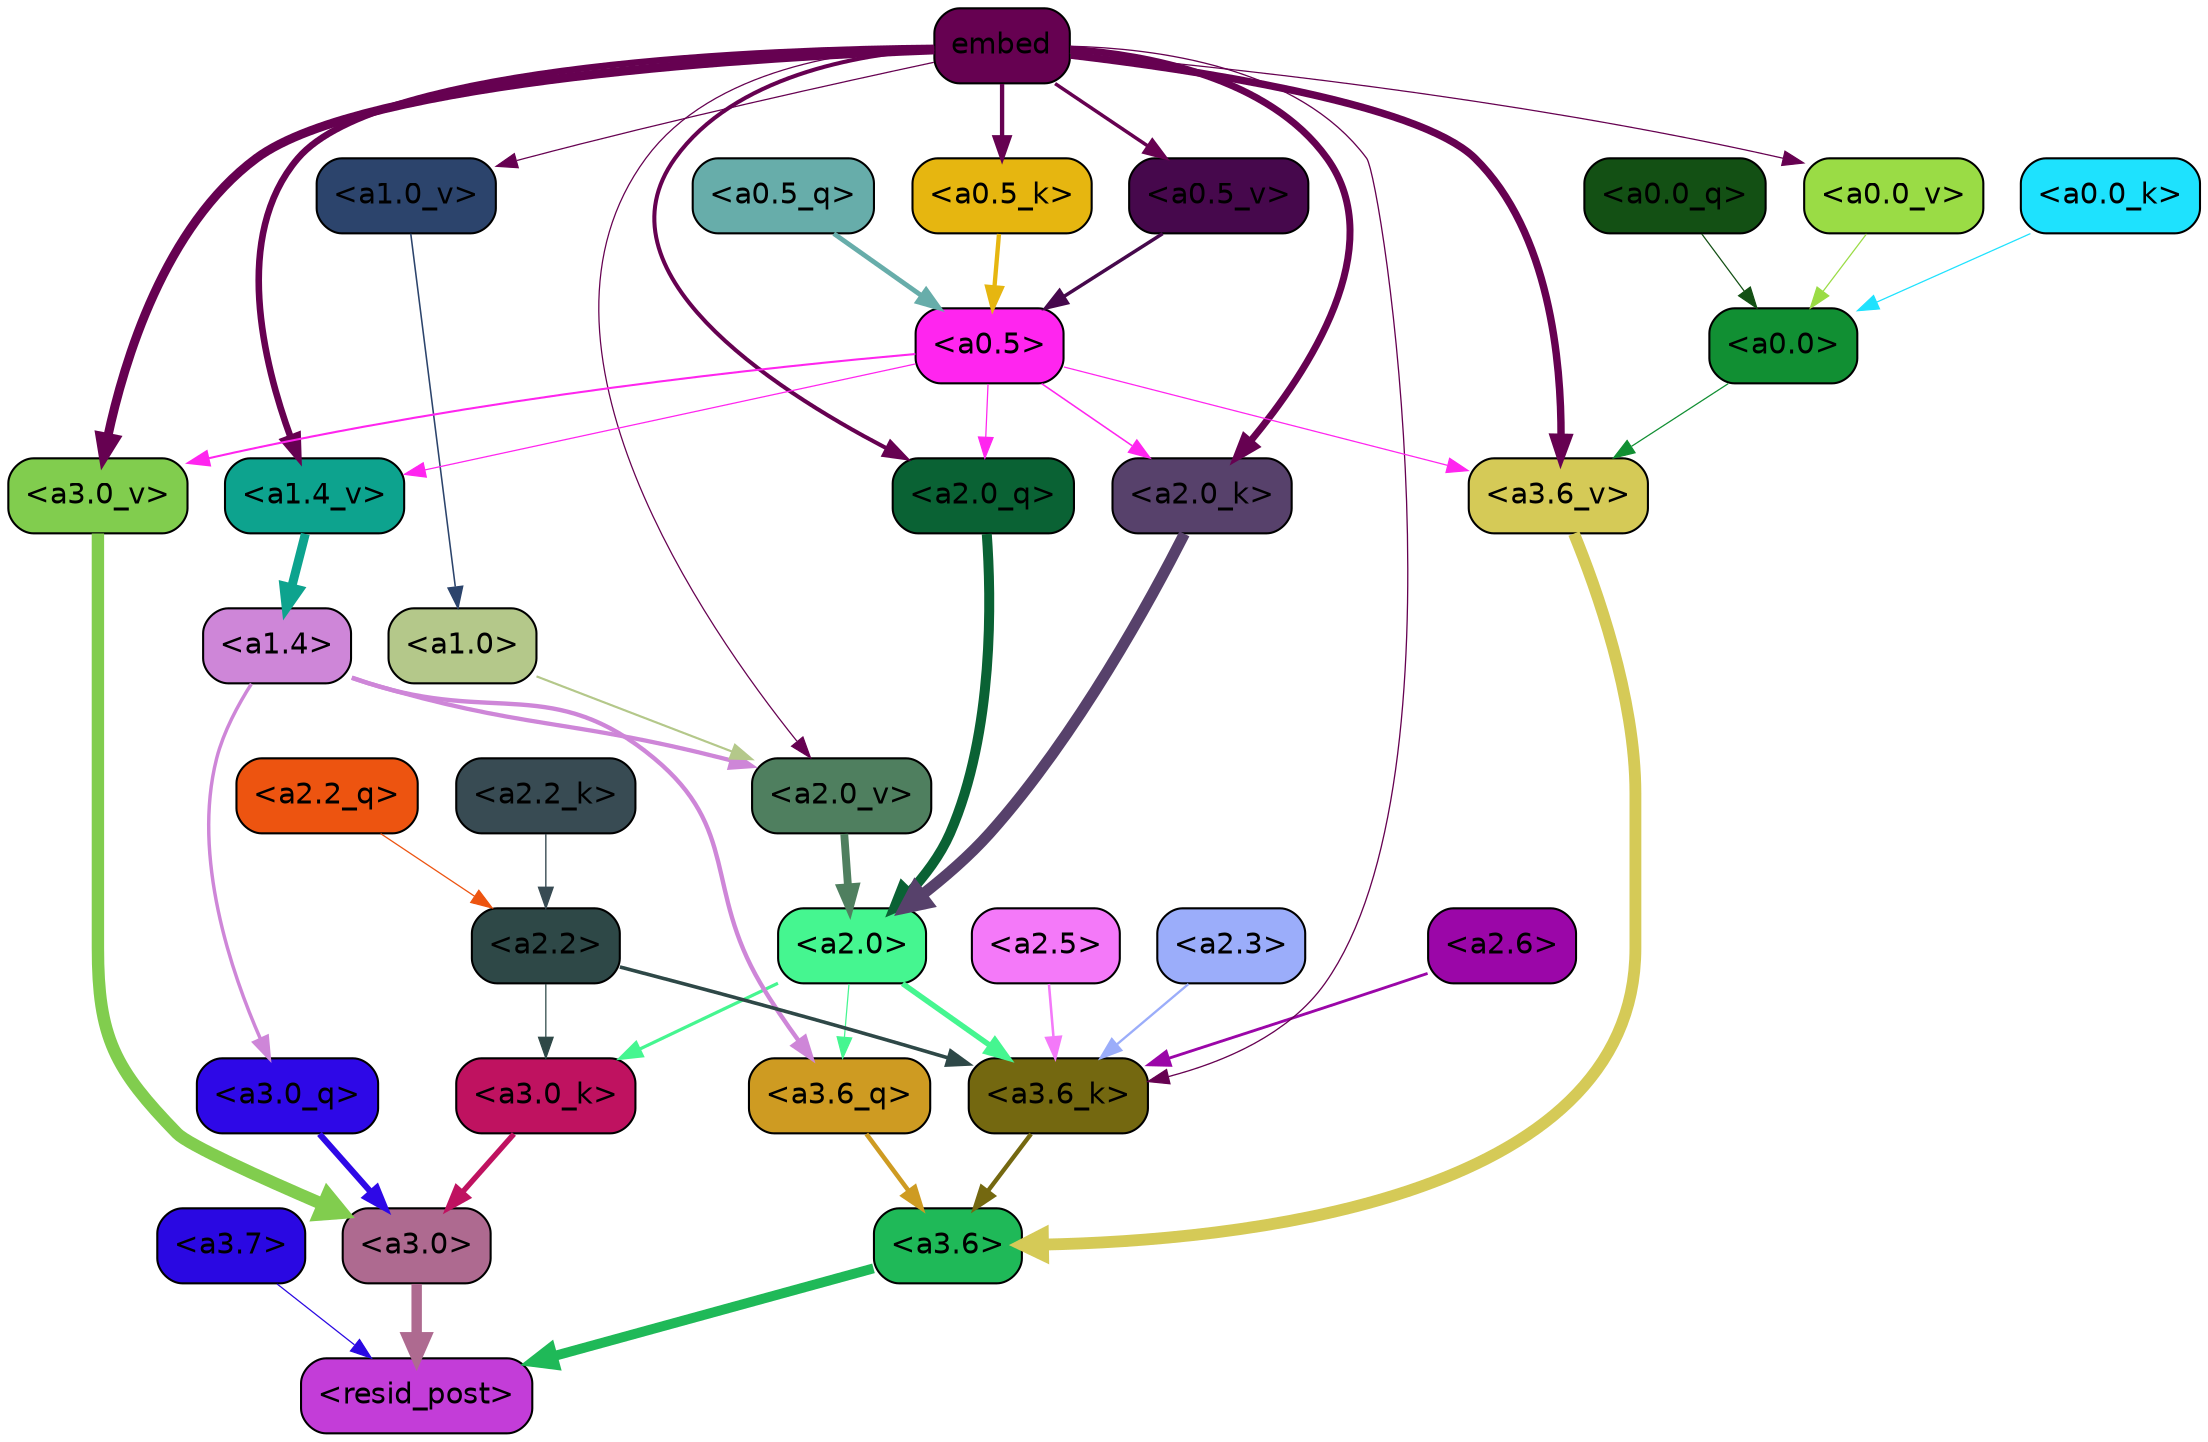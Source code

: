 strict digraph "" {
	graph [bgcolor=transparent,
		layout=dot,
		overlap=false,
		splines=true
	];
	"<a3.7>"	[color=black,
		fillcolor="#2a08e2",
		fontname=Helvetica,
		shape=box,
		style="filled, rounded"];
	"<resid_post>"	[color=black,
		fillcolor="#c33dd8",
		fontname=Helvetica,
		shape=box,
		style="filled, rounded"];
	"<a3.7>" -> "<resid_post>"	[color="#2a08e2",
		penwidth=0.6];
	"<a3.6>"	[color=black,
		fillcolor="#1fb958",
		fontname=Helvetica,
		shape=box,
		style="filled, rounded"];
	"<a3.6>" -> "<resid_post>"	[color="#1fb958",
		penwidth=4.748674273490906];
	"<a3.0>"	[color=black,
		fillcolor="#ae6a90",
		fontname=Helvetica,
		shape=box,
		style="filled, rounded"];
	"<a3.0>" -> "<resid_post>"	[color="#ae6a90",
		penwidth=5.004031300544739];
	"<a3.6_q>"	[color=black,
		fillcolor="#ce9b22",
		fontname=Helvetica,
		shape=box,
		style="filled, rounded"];
	"<a3.6_q>" -> "<a3.6>"	[color="#ce9b22",
		penwidth=2.1656854450702667];
	"<a3.0_q>"	[color=black,
		fillcolor="#2e08e7",
		fontname=Helvetica,
		shape=box,
		style="filled, rounded"];
	"<a3.0_q>" -> "<a3.0>"	[color="#2e08e7",
		penwidth=2.95696559548378];
	"<a3.6_k>"	[color=black,
		fillcolor="#746810",
		fontname=Helvetica,
		shape=box,
		style="filled, rounded"];
	"<a3.6_k>" -> "<a3.6>"	[color="#746810",
		penwidth=2.086437076330185];
	"<a3.0_k>"	[color=black,
		fillcolor="#bf1260",
		fontname=Helvetica,
		shape=box,
		style="filled, rounded"];
	"<a3.0_k>" -> "<a3.0>"	[color="#bf1260",
		penwidth=2.5988530814647675];
	"<a3.6_v>"	[color=black,
		fillcolor="#d5ca57",
		fontname=Helvetica,
		shape=box,
		style="filled, rounded"];
	"<a3.6_v>" -> "<a3.6>"	[color="#d5ca57",
		penwidth=5.669987380504608];
	"<a3.0_v>"	[color=black,
		fillcolor="#81cd4e",
		fontname=Helvetica,
		shape=box,
		style="filled, rounded"];
	"<a3.0_v>" -> "<a3.0>"	[color="#81cd4e",
		penwidth=5.9515902400016785];
	"<a2.0>"	[color=black,
		fillcolor="#45f690",
		fontname=Helvetica,
		shape=box,
		style="filled, rounded"];
	"<a2.0>" -> "<a3.6_q>"	[color="#45f690",
		penwidth=0.6];
	"<a2.0>" -> "<a3.6_k>"	[color="#45f690",
		penwidth=2.6423546075820923];
	"<a2.0>" -> "<a3.0_k>"	[color="#45f690",
		penwidth=1.5482127666473389];
	"<a1.4>"	[color=black,
		fillcolor="#ce86d8",
		fontname=Helvetica,
		shape=box,
		style="filled, rounded"];
	"<a1.4>" -> "<a3.6_q>"	[color="#ce86d8",
		penwidth=2.1035547256469727];
	"<a1.4>" -> "<a3.0_q>"	[color="#ce86d8",
		penwidth=1.6541699171066284];
	"<a2.0_v>"	[color=black,
		fillcolor="#4f7f5f",
		fontname=Helvetica,
		shape=box,
		style="filled, rounded"];
	"<a1.4>" -> "<a2.0_v>"	[color="#ce86d8",
		penwidth=2.048949420452118];
	"<a2.6>"	[color=black,
		fillcolor="#9b06a8",
		fontname=Helvetica,
		shape=box,
		style="filled, rounded"];
	"<a2.6>" -> "<a3.6_k>"	[color="#9b06a8",
		penwidth=1.3718644380569458];
	"<a2.5>"	[color=black,
		fillcolor="#f479f9",
		fontname=Helvetica,
		shape=box,
		style="filled, rounded"];
	"<a2.5>" -> "<a3.6_k>"	[color="#f479f9",
		penwidth=1.231603980064392];
	"<a2.3>"	[color=black,
		fillcolor="#9badfa",
		fontname=Helvetica,
		shape=box,
		style="filled, rounded"];
	"<a2.3>" -> "<a3.6_k>"	[color="#9badfa",
		penwidth=1.1117559671401978];
	"<a2.2>"	[color=black,
		fillcolor="#2e4847",
		fontname=Helvetica,
		shape=box,
		style="filled, rounded"];
	"<a2.2>" -> "<a3.6_k>"	[color="#2e4847",
		penwidth=1.7315057516098022];
	"<a2.2>" -> "<a3.0_k>"	[color="#2e4847",
		penwidth=0.6];
	embed	[color=black,
		fillcolor="#660151",
		fontname=Helvetica,
		shape=box,
		style="filled, rounded"];
	embed -> "<a3.6_k>"	[color="#660151",
		penwidth=0.6229734420776367];
	embed -> "<a3.6_v>"	[color="#660151",
		penwidth=3.56406831741333];
	embed -> "<a3.0_v>"	[color="#660151",
		penwidth=4.293717980384827];
	"<a2.0_q>"	[color=black,
		fillcolor="#0a6234",
		fontname=Helvetica,
		shape=box,
		style="filled, rounded"];
	embed -> "<a2.0_q>"	[color="#660151",
		penwidth=1.9479764699935913];
	"<a2.0_k>"	[color=black,
		fillcolor="#57416b",
		fontname=Helvetica,
		shape=box,
		style="filled, rounded"];
	embed -> "<a2.0_k>"	[color="#660151",
		penwidth=3.348647713661194];
	embed -> "<a2.0_v>"	[color="#660151",
		penwidth=0.6];
	"<a1.4_v>"	[color=black,
		fillcolor="#0da38e",
		fontname=Helvetica,
		shape=box,
		style="filled, rounded"];
	embed -> "<a1.4_v>"	[color="#660151",
		penwidth=3.1658360958099365];
	"<a1.0_v>"	[color=black,
		fillcolor="#2c446c",
		fontname=Helvetica,
		shape=box,
		style="filled, rounded"];
	embed -> "<a1.0_v>"	[color="#660151",
		penwidth=0.6];
	"<a0.5_k>"	[color=black,
		fillcolor="#e6b610",
		fontname=Helvetica,
		shape=box,
		style="filled, rounded"];
	embed -> "<a0.5_k>"	[color="#660151",
		penwidth=2.0782761573791504];
	"<a0.5_v>"	[color=black,
		fillcolor="#46084c",
		fontname=Helvetica,
		shape=box,
		style="filled, rounded"];
	embed -> "<a0.5_v>"	[color="#660151",
		penwidth=1.6795666217803955];
	"<a0.0_v>"	[color=black,
		fillcolor="#9adc45",
		fontname=Helvetica,
		shape=box,
		style="filled, rounded"];
	embed -> "<a0.0_v>"	[color="#660151",
		penwidth=0.6];
	"<a0.5>"	[color=black,
		fillcolor="#ff25ef",
		fontname=Helvetica,
		shape=box,
		style="filled, rounded"];
	"<a0.5>" -> "<a3.6_v>"	[color="#ff25ef",
		penwidth=0.6];
	"<a0.5>" -> "<a3.0_v>"	[color="#ff25ef",
		penwidth=0.9916514158248901];
	"<a0.5>" -> "<a2.0_q>"	[color="#ff25ef",
		penwidth=0.6];
	"<a0.5>" -> "<a2.0_k>"	[color="#ff25ef",
		penwidth=0.7479127645492554];
	"<a0.5>" -> "<a1.4_v>"	[color="#ff25ef",
		penwidth=0.6];
	"<a0.0>"	[color=black,
		fillcolor="#118f33",
		fontname=Helvetica,
		shape=box,
		style="filled, rounded"];
	"<a0.0>" -> "<a3.6_v>"	[color="#118f33",
		penwidth=0.6];
	"<a2.2_q>"	[color=black,
		fillcolor="#ed5410",
		fontname=Helvetica,
		shape=box,
		style="filled, rounded"];
	"<a2.2_q>" -> "<a2.2>"	[color="#ed5410",
		penwidth=0.6068362593650818];
	"<a2.0_q>" -> "<a2.0>"	[color="#0a6234",
		penwidth=4.801594913005829];
	"<a2.2_k>"	[color=black,
		fillcolor="#384b53",
		fontname=Helvetica,
		shape=box,
		style="filled, rounded"];
	"<a2.2_k>" -> "<a2.2>"	[color="#384b53",
		penwidth=0.6648573875427246];
	"<a2.0_k>" -> "<a2.0>"	[color="#57416b",
		penwidth=5.364346981048584];
	"<a2.0_v>" -> "<a2.0>"	[color="#4f7f5f",
		penwidth=3.76983106136322];
	"<a1.0>"	[color=black,
		fillcolor="#b4c88a",
		fontname=Helvetica,
		shape=box,
		style="filled, rounded"];
	"<a1.0>" -> "<a2.0_v>"	[color="#b4c88a",
		penwidth=1.0333166718482971];
	"<a1.4_v>" -> "<a1.4>"	[color="#0da38e",
		penwidth=4.295930981636047];
	"<a1.0_v>" -> "<a1.0>"	[color="#2c446c",
		penwidth=0.7506231069564819];
	"<a0.5_q>"	[color=black,
		fillcolor="#67adaa",
		fontname=Helvetica,
		shape=box,
		style="filled, rounded"];
	"<a0.5_q>" -> "<a0.5>"	[color="#67adaa",
		penwidth=2.30334210395813];
	"<a0.0_q>"	[color=black,
		fillcolor="#135014",
		fontname=Helvetica,
		shape=box,
		style="filled, rounded"];
	"<a0.0_q>" -> "<a0.0>"	[color="#135014",
		penwidth=0.6];
	"<a0.5_k>" -> "<a0.5>"	[color="#e6b610",
		penwidth=2.078277349472046];
	"<a0.0_k>"	[color=black,
		fillcolor="#1ee2fe",
		fontname=Helvetica,
		shape=box,
		style="filled, rounded"];
	"<a0.0_k>" -> "<a0.0>"	[color="#1ee2fe",
		penwidth=0.6];
	"<a0.5_v>" -> "<a0.5>"	[color="#46084c",
		penwidth=1.6795680522918701];
	"<a0.0_v>" -> "<a0.0>"	[color="#9adc45",
		penwidth=0.6];
}
